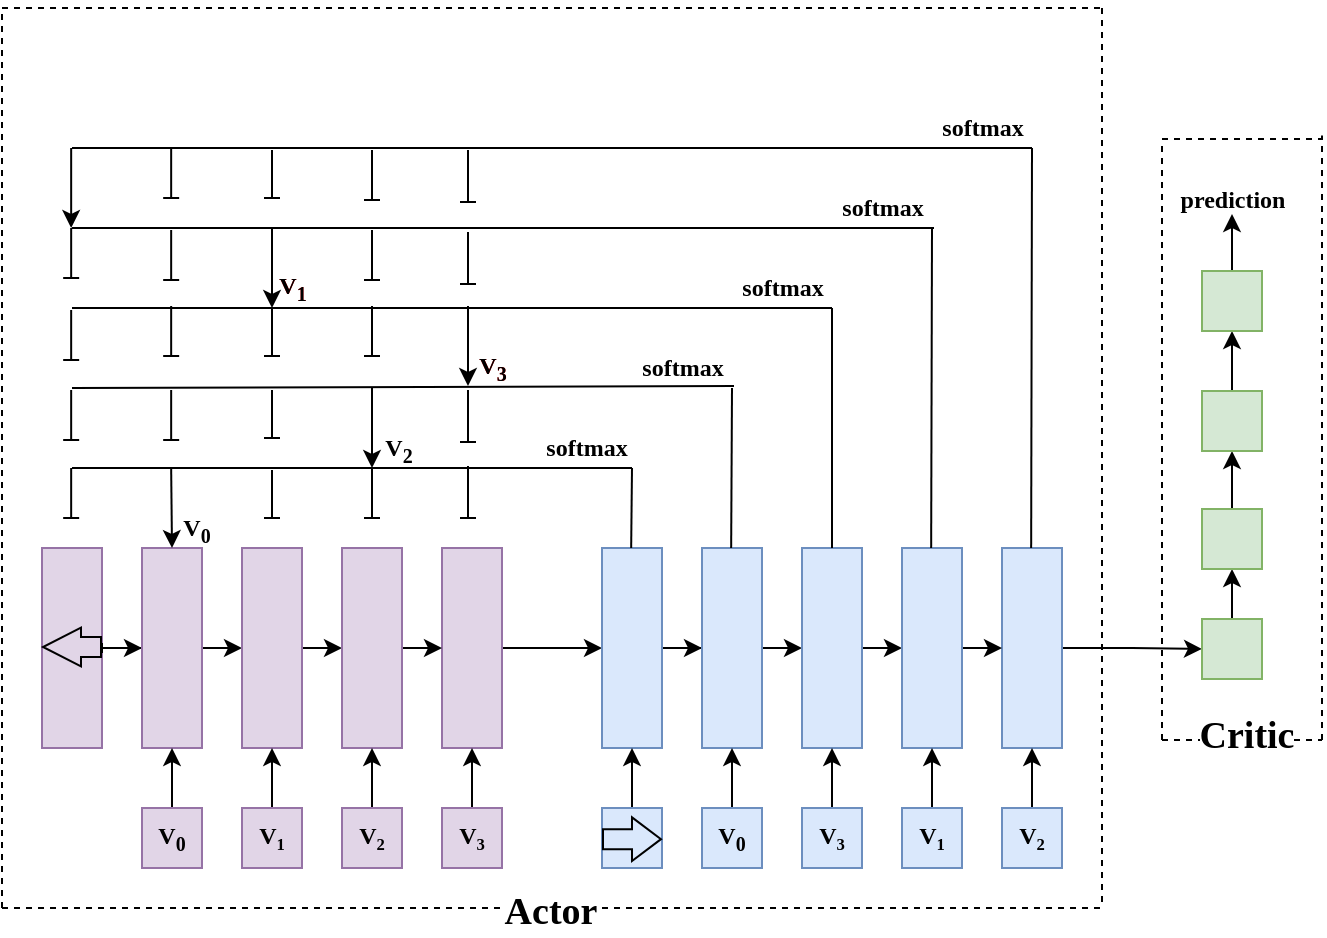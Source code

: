 <mxfile version="18.0.3" type="github">
  <diagram id="nP0LJQlEGBut2Yk2UIKq" name="Page-1">
    <mxGraphModel dx="1422" dy="762" grid="1" gridSize="10" guides="1" tooltips="1" connect="1" arrows="1" fold="1" page="1" pageScale="1" pageWidth="827" pageHeight="1169" math="0" shadow="0">
      <root>
        <mxCell id="0" />
        <mxCell id="1" parent="0" />
        <mxCell id="qyMsKyjULQePnSk6faZQ-6" style="edgeStyle=orthogonalEdgeStyle;rounded=0;orthogonalLoop=1;jettySize=auto;html=1;exitX=1;exitY=0.5;exitDx=0;exitDy=0;" parent="1" source="qyMsKyjULQePnSk6faZQ-1" target="qyMsKyjULQePnSk6faZQ-3" edge="1">
          <mxGeometry relative="1" as="geometry" />
        </mxCell>
        <mxCell id="qyMsKyjULQePnSk6faZQ-1" value="" style="rounded=0;whiteSpace=wrap;html=1;fillColor=#e1d5e7;strokeColor=#9673a6;" parent="1" vertex="1">
          <mxGeometry x="50" y="300" width="30" height="100" as="geometry" />
        </mxCell>
        <mxCell id="qyMsKyjULQePnSk6faZQ-121" style="edgeStyle=orthogonalEdgeStyle;rounded=0;orthogonalLoop=1;jettySize=auto;html=1;exitX=1;exitY=0.5;exitDx=0;exitDy=0;entryX=0;entryY=0.5;entryDx=0;entryDy=0;fontFamily=Times New Roman;endArrow=classic;endFill=1;strokeColor=#000000;" parent="1" source="qyMsKyjULQePnSk6faZQ-2" target="qyMsKyjULQePnSk6faZQ-24" edge="1">
          <mxGeometry relative="1" as="geometry" />
        </mxCell>
        <mxCell id="qyMsKyjULQePnSk6faZQ-2" value="" style="rounded=0;whiteSpace=wrap;html=1;fillColor=#e1d5e7;strokeColor=#9673a6;" parent="1" vertex="1">
          <mxGeometry x="250" y="300" width="30" height="100" as="geometry" />
        </mxCell>
        <mxCell id="qyMsKyjULQePnSk6faZQ-7" style="edgeStyle=orthogonalEdgeStyle;rounded=0;orthogonalLoop=1;jettySize=auto;html=1;exitX=1;exitY=0.5;exitDx=0;exitDy=0;entryX=0;entryY=0.5;entryDx=0;entryDy=0;" parent="1" source="qyMsKyjULQePnSk6faZQ-3" target="qyMsKyjULQePnSk6faZQ-4" edge="1">
          <mxGeometry relative="1" as="geometry" />
        </mxCell>
        <mxCell id="qyMsKyjULQePnSk6faZQ-117" value="" style="edgeStyle=orthogonalEdgeStyle;rounded=0;orthogonalLoop=1;jettySize=auto;html=1;fontFamily=Times New Roman;endArrow=baseDash;endFill=0;endSize=3;" parent="1" source="qyMsKyjULQePnSk6faZQ-3" target="qyMsKyjULQePnSk6faZQ-1" edge="1">
          <mxGeometry relative="1" as="geometry" />
        </mxCell>
        <mxCell id="qyMsKyjULQePnSk6faZQ-3" value="" style="rounded=0;whiteSpace=wrap;html=1;fillColor=#e1d5e7;strokeColor=#9673a6;" parent="1" vertex="1">
          <mxGeometry x="100" y="300" width="30" height="100" as="geometry" />
        </mxCell>
        <mxCell id="qyMsKyjULQePnSk6faZQ-8" style="edgeStyle=orthogonalEdgeStyle;rounded=0;orthogonalLoop=1;jettySize=auto;html=1;exitX=1;exitY=0.5;exitDx=0;exitDy=0;entryX=0;entryY=0.5;entryDx=0;entryDy=0;" parent="1" source="qyMsKyjULQePnSk6faZQ-4" target="qyMsKyjULQePnSk6faZQ-5" edge="1">
          <mxGeometry relative="1" as="geometry" />
        </mxCell>
        <mxCell id="qyMsKyjULQePnSk6faZQ-4" value="" style="rounded=0;whiteSpace=wrap;html=1;fillColor=#e1d5e7;strokeColor=#9673a6;" parent="1" vertex="1">
          <mxGeometry x="150" y="300" width="30" height="100" as="geometry" />
        </mxCell>
        <mxCell id="qyMsKyjULQePnSk6faZQ-9" style="edgeStyle=orthogonalEdgeStyle;rounded=0;orthogonalLoop=1;jettySize=auto;html=1;exitX=1;exitY=0.5;exitDx=0;exitDy=0;entryX=0;entryY=0.5;entryDx=0;entryDy=0;" parent="1" source="qyMsKyjULQePnSk6faZQ-5" target="qyMsKyjULQePnSk6faZQ-2" edge="1">
          <mxGeometry relative="1" as="geometry" />
        </mxCell>
        <mxCell id="qyMsKyjULQePnSk6faZQ-5" value="" style="rounded=0;whiteSpace=wrap;html=1;fillColor=#e1d5e7;strokeColor=#9673a6;" parent="1" vertex="1">
          <mxGeometry x="200" y="300" width="30" height="100" as="geometry" />
        </mxCell>
        <mxCell id="qyMsKyjULQePnSk6faZQ-12" value="" style="endArrow=classic;html=1;rounded=0;endWidth=8.333;shape=flexArrow;" parent="1" edge="1">
          <mxGeometry width="50" height="50" relative="1" as="geometry">
            <mxPoint x="80" y="349.5" as="sourcePoint" />
            <mxPoint x="50" y="349.5" as="targetPoint" />
          </mxGeometry>
        </mxCell>
        <mxCell id="qyMsKyjULQePnSk6faZQ-16" style="edgeStyle=orthogonalEdgeStyle;rounded=0;orthogonalLoop=1;jettySize=auto;html=1;exitX=0.5;exitY=0;exitDx=0;exitDy=0;entryX=0.5;entryY=1;entryDx=0;entryDy=0;fontFamily=Times New Roman;" parent="1" source="qyMsKyjULQePnSk6faZQ-15" target="qyMsKyjULQePnSk6faZQ-3" edge="1">
          <mxGeometry relative="1" as="geometry" />
        </mxCell>
        <mxCell id="qyMsKyjULQePnSk6faZQ-15" value="&lt;b&gt;&lt;font face=&quot;Times New Roman&quot;&gt;V&lt;sub&gt;0&lt;/sub&gt;&lt;/font&gt;&lt;/b&gt;" style="rounded=0;whiteSpace=wrap;html=1;fillColor=#e1d5e7;strokeColor=#9673a6;" parent="1" vertex="1">
          <mxGeometry x="100" y="430" width="30" height="30" as="geometry" />
        </mxCell>
        <mxCell id="qyMsKyjULQePnSk6faZQ-20" style="edgeStyle=orthogonalEdgeStyle;rounded=0;orthogonalLoop=1;jettySize=auto;html=1;exitX=0.5;exitY=0;exitDx=0;exitDy=0;entryX=0.5;entryY=1;entryDx=0;entryDy=0;fontFamily=Times New Roman;" parent="1" source="qyMsKyjULQePnSk6faZQ-17" target="qyMsKyjULQePnSk6faZQ-4" edge="1">
          <mxGeometry relative="1" as="geometry" />
        </mxCell>
        <mxCell id="qyMsKyjULQePnSk6faZQ-17" value="&lt;b&gt;&lt;font face=&quot;Times New Roman&quot;&gt;V&lt;span style=&quot;font-size: 10px;&quot;&gt;&lt;sub&gt;1&lt;/sub&gt;&lt;/span&gt;&lt;/font&gt;&lt;/b&gt;" style="rounded=0;whiteSpace=wrap;html=1;fillColor=#e1d5e7;strokeColor=#9673a6;" parent="1" vertex="1">
          <mxGeometry x="150" y="430" width="30" height="30" as="geometry" />
        </mxCell>
        <mxCell id="qyMsKyjULQePnSk6faZQ-21" style="edgeStyle=orthogonalEdgeStyle;rounded=0;orthogonalLoop=1;jettySize=auto;html=1;exitX=0.5;exitY=0;exitDx=0;exitDy=0;entryX=0.5;entryY=1;entryDx=0;entryDy=0;fontFamily=Times New Roman;" parent="1" source="qyMsKyjULQePnSk6faZQ-18" target="qyMsKyjULQePnSk6faZQ-5" edge="1">
          <mxGeometry relative="1" as="geometry" />
        </mxCell>
        <mxCell id="qyMsKyjULQePnSk6faZQ-18" value="&lt;b&gt;&lt;font face=&quot;Times New Roman&quot;&gt;V&lt;span style=&quot;font-size: 10px;&quot;&gt;&lt;sub&gt;2&lt;/sub&gt;&lt;/span&gt;&lt;/font&gt;&lt;/b&gt;" style="rounded=0;whiteSpace=wrap;html=1;fillColor=#e1d5e7;strokeColor=#9673a6;" parent="1" vertex="1">
          <mxGeometry x="200" y="430" width="30" height="30" as="geometry" />
        </mxCell>
        <mxCell id="qyMsKyjULQePnSk6faZQ-22" style="edgeStyle=orthogonalEdgeStyle;rounded=0;orthogonalLoop=1;jettySize=auto;html=1;exitX=0.5;exitY=0;exitDx=0;exitDy=0;entryX=0.5;entryY=1;entryDx=0;entryDy=0;fontFamily=Times New Roman;" parent="1" source="qyMsKyjULQePnSk6faZQ-19" target="qyMsKyjULQePnSk6faZQ-2" edge="1">
          <mxGeometry relative="1" as="geometry" />
        </mxCell>
        <mxCell id="qyMsKyjULQePnSk6faZQ-19" value="&lt;b&gt;&lt;font face=&quot;Times New Roman&quot;&gt;V&lt;span style=&quot;font-size: 10px;&quot;&gt;&lt;sub&gt;3&lt;/sub&gt;&lt;/span&gt;&lt;/font&gt;&lt;/b&gt;" style="rounded=0;whiteSpace=wrap;html=1;fillColor=#e1d5e7;strokeColor=#9673a6;" parent="1" vertex="1">
          <mxGeometry x="250" y="430" width="30" height="30" as="geometry" />
        </mxCell>
        <mxCell id="qyMsKyjULQePnSk6faZQ-23" style="edgeStyle=orthogonalEdgeStyle;rounded=0;orthogonalLoop=1;jettySize=auto;html=1;exitX=1;exitY=0.5;exitDx=0;exitDy=0;fillColor=#dae8fc;strokeColor=#000000;" parent="1" source="qyMsKyjULQePnSk6faZQ-24" target="qyMsKyjULQePnSk6faZQ-27" edge="1">
          <mxGeometry relative="1" as="geometry" />
        </mxCell>
        <mxCell id="qyMsKyjULQePnSk6faZQ-24" value="" style="rounded=0;whiteSpace=wrap;html=1;fillColor=#dae8fc;strokeColor=#6c8ebf;" parent="1" vertex="1">
          <mxGeometry x="330" y="300" width="30" height="100" as="geometry" />
        </mxCell>
        <mxCell id="qyMsKyjULQePnSk6faZQ-159" style="edgeStyle=orthogonalEdgeStyle;rounded=0;orthogonalLoop=1;jettySize=auto;html=1;exitX=1;exitY=0.5;exitDx=0;exitDy=0;entryX=0;entryY=0.5;entryDx=0;entryDy=0;fontFamily=Times New Roman;fontColor=#000000;endArrow=classic;endFill=1;strokeColor=#000000;" parent="1" source="qyMsKyjULQePnSk6faZQ-25" target="qyMsKyjULQePnSk6faZQ-144" edge="1">
          <mxGeometry relative="1" as="geometry" />
        </mxCell>
        <mxCell id="qyMsKyjULQePnSk6faZQ-25" value="" style="rounded=0;whiteSpace=wrap;html=1;fillColor=#dae8fc;strokeColor=#6c8ebf;" parent="1" vertex="1">
          <mxGeometry x="530" y="300" width="30" height="100" as="geometry" />
        </mxCell>
        <mxCell id="qyMsKyjULQePnSk6faZQ-26" style="edgeStyle=orthogonalEdgeStyle;rounded=0;orthogonalLoop=1;jettySize=auto;html=1;exitX=1;exitY=0.5;exitDx=0;exitDy=0;entryX=0;entryY=0.5;entryDx=0;entryDy=0;fillColor=#dae8fc;strokeColor=#000000;" parent="1" source="qyMsKyjULQePnSk6faZQ-27" target="qyMsKyjULQePnSk6faZQ-29" edge="1">
          <mxGeometry relative="1" as="geometry" />
        </mxCell>
        <mxCell id="qyMsKyjULQePnSk6faZQ-27" value="" style="rounded=0;whiteSpace=wrap;html=1;fillColor=#dae8fc;strokeColor=#6c8ebf;" parent="1" vertex="1">
          <mxGeometry x="380" y="300" width="30" height="100" as="geometry" />
        </mxCell>
        <mxCell id="qyMsKyjULQePnSk6faZQ-28" style="edgeStyle=orthogonalEdgeStyle;rounded=0;orthogonalLoop=1;jettySize=auto;html=1;exitX=1;exitY=0.5;exitDx=0;exitDy=0;entryX=0;entryY=0.5;entryDx=0;entryDy=0;fillColor=#dae8fc;strokeColor=#000000;" parent="1" source="qyMsKyjULQePnSk6faZQ-29" target="qyMsKyjULQePnSk6faZQ-31" edge="1">
          <mxGeometry relative="1" as="geometry" />
        </mxCell>
        <mxCell id="qyMsKyjULQePnSk6faZQ-29" value="" style="rounded=0;whiteSpace=wrap;html=1;fillColor=#dae8fc;strokeColor=#6c8ebf;" parent="1" vertex="1">
          <mxGeometry x="430" y="300" width="30" height="100" as="geometry" />
        </mxCell>
        <mxCell id="qyMsKyjULQePnSk6faZQ-30" style="edgeStyle=orthogonalEdgeStyle;rounded=0;orthogonalLoop=1;jettySize=auto;html=1;exitX=1;exitY=0.5;exitDx=0;exitDy=0;entryX=0;entryY=0.5;entryDx=0;entryDy=0;fillColor=#dae8fc;strokeColor=#000000;" parent="1" source="qyMsKyjULQePnSk6faZQ-31" target="qyMsKyjULQePnSk6faZQ-25" edge="1">
          <mxGeometry relative="1" as="geometry" />
        </mxCell>
        <mxCell id="qyMsKyjULQePnSk6faZQ-31" value="" style="rounded=0;whiteSpace=wrap;html=1;fillColor=#dae8fc;strokeColor=#6c8ebf;" parent="1" vertex="1">
          <mxGeometry x="480" y="300" width="30" height="100" as="geometry" />
        </mxCell>
        <mxCell id="qyMsKyjULQePnSk6faZQ-42" style="edgeStyle=orthogonalEdgeStyle;rounded=0;orthogonalLoop=1;jettySize=auto;html=1;exitX=0.5;exitY=0;exitDx=0;exitDy=0;entryX=0.5;entryY=1;entryDx=0;entryDy=0;fontFamily=Times New Roman;" parent="1" source="qyMsKyjULQePnSk6faZQ-34" target="qyMsKyjULQePnSk6faZQ-27" edge="1">
          <mxGeometry relative="1" as="geometry" />
        </mxCell>
        <mxCell id="qyMsKyjULQePnSk6faZQ-34" value="&lt;b&gt;&lt;font face=&quot;Times New Roman&quot;&gt;V&lt;sub&gt;0&lt;/sub&gt;&lt;/font&gt;&lt;/b&gt;" style="rounded=0;whiteSpace=wrap;html=1;fillColor=#dae8fc;strokeColor=#6c8ebf;" parent="1" vertex="1">
          <mxGeometry x="380" y="430" width="30" height="30" as="geometry" />
        </mxCell>
        <mxCell id="qyMsKyjULQePnSk6faZQ-43" style="edgeStyle=orthogonalEdgeStyle;rounded=0;orthogonalLoop=1;jettySize=auto;html=1;exitX=0.5;exitY=0;exitDx=0;exitDy=0;entryX=0.5;entryY=1;entryDx=0;entryDy=0;fontFamily=Times New Roman;" parent="1" source="qyMsKyjULQePnSk6faZQ-35" target="qyMsKyjULQePnSk6faZQ-29" edge="1">
          <mxGeometry relative="1" as="geometry" />
        </mxCell>
        <mxCell id="qyMsKyjULQePnSk6faZQ-35" value="&lt;b&gt;&lt;font face=&quot;Times New Roman&quot;&gt;V&lt;span style=&quot;font-size: 10px;&quot;&gt;&lt;sub&gt;3&lt;/sub&gt;&lt;/span&gt;&lt;/font&gt;&lt;/b&gt;" style="rounded=0;whiteSpace=wrap;html=1;fillColor=#dae8fc;strokeColor=#6c8ebf;" parent="1" vertex="1">
          <mxGeometry x="430" y="430" width="30" height="30" as="geometry" />
        </mxCell>
        <mxCell id="qyMsKyjULQePnSk6faZQ-44" style="edgeStyle=orthogonalEdgeStyle;rounded=0;orthogonalLoop=1;jettySize=auto;html=1;exitX=0.5;exitY=0;exitDx=0;exitDy=0;entryX=0.5;entryY=1;entryDx=0;entryDy=0;fontFamily=Times New Roman;" parent="1" source="qyMsKyjULQePnSk6faZQ-36" target="qyMsKyjULQePnSk6faZQ-31" edge="1">
          <mxGeometry relative="1" as="geometry" />
        </mxCell>
        <mxCell id="qyMsKyjULQePnSk6faZQ-36" value="&lt;b&gt;&lt;font face=&quot;Times New Roman&quot;&gt;V&lt;span style=&quot;font-size: 10px;&quot;&gt;&lt;sub&gt;1&lt;/sub&gt;&lt;/span&gt;&lt;/font&gt;&lt;/b&gt;" style="rounded=0;whiteSpace=wrap;html=1;fillColor=#dae8fc;strokeColor=#6c8ebf;" parent="1" vertex="1">
          <mxGeometry x="480" y="430" width="30" height="30" as="geometry" />
        </mxCell>
        <mxCell id="qyMsKyjULQePnSk6faZQ-45" style="edgeStyle=orthogonalEdgeStyle;rounded=0;orthogonalLoop=1;jettySize=auto;html=1;exitX=0.5;exitY=0;exitDx=0;exitDy=0;entryX=0.5;entryY=1;entryDx=0;entryDy=0;fontFamily=Times New Roman;" parent="1" source="qyMsKyjULQePnSk6faZQ-37" target="qyMsKyjULQePnSk6faZQ-25" edge="1">
          <mxGeometry relative="1" as="geometry" />
        </mxCell>
        <mxCell id="qyMsKyjULQePnSk6faZQ-37" value="&lt;b&gt;&lt;font face=&quot;Times New Roman&quot;&gt;V&lt;span style=&quot;font-size: 10px;&quot;&gt;&lt;sub&gt;2&lt;/sub&gt;&lt;/span&gt;&lt;/font&gt;&lt;/b&gt;" style="rounded=0;whiteSpace=wrap;html=1;fillColor=#dae8fc;strokeColor=#6c8ebf;" parent="1" vertex="1">
          <mxGeometry x="530" y="430" width="30" height="30" as="geometry" />
        </mxCell>
        <mxCell id="qyMsKyjULQePnSk6faZQ-41" style="edgeStyle=orthogonalEdgeStyle;rounded=0;orthogonalLoop=1;jettySize=auto;html=1;exitX=0.5;exitY=0;exitDx=0;exitDy=0;entryX=0.5;entryY=1;entryDx=0;entryDy=0;fontFamily=Times New Roman;" parent="1" source="qyMsKyjULQePnSk6faZQ-39" target="qyMsKyjULQePnSk6faZQ-24" edge="1">
          <mxGeometry relative="1" as="geometry" />
        </mxCell>
        <mxCell id="qyMsKyjULQePnSk6faZQ-39" value="" style="rounded=0;whiteSpace=wrap;html=1;fillColor=#dae8fc;strokeColor=#6c8ebf;" parent="1" vertex="1">
          <mxGeometry x="330" y="430" width="30" height="30" as="geometry" />
        </mxCell>
        <mxCell id="qyMsKyjULQePnSk6faZQ-40" value="" style="shape=flexArrow;endArrow=classic;html=1;rounded=0;fontFamily=Times New Roman;endWidth=10.833;endSize=4.5;" parent="1" edge="1">
          <mxGeometry width="50" height="50" relative="1" as="geometry">
            <mxPoint x="330" y="445.58" as="sourcePoint" />
            <mxPoint x="360" y="445.58" as="targetPoint" />
          </mxGeometry>
        </mxCell>
        <mxCell id="qyMsKyjULQePnSk6faZQ-73" value="" style="endArrow=none;html=1;rounded=0;fontFamily=Times New Roman;arcSize=10;" parent="1" edge="1">
          <mxGeometry width="50" height="50" relative="1" as="geometry">
            <mxPoint x="344.58" y="300" as="sourcePoint" />
            <mxPoint x="345" y="260" as="targetPoint" />
          </mxGeometry>
        </mxCell>
        <mxCell id="qyMsKyjULQePnSk6faZQ-75" value="" style="endArrow=none;html=1;rounded=0;fontFamily=Times New Roman;" parent="1" edge="1">
          <mxGeometry width="50" height="50" relative="1" as="geometry">
            <mxPoint x="65" y="260" as="sourcePoint" />
            <mxPoint x="345" y="260" as="targetPoint" />
          </mxGeometry>
        </mxCell>
        <mxCell id="qyMsKyjULQePnSk6faZQ-77" value="" style="endArrow=classic;html=1;rounded=0;fontFamily=Times New Roman;entryX=0.5;entryY=0;entryDx=0;entryDy=0;" parent="1" target="qyMsKyjULQePnSk6faZQ-3" edge="1">
          <mxGeometry width="50" height="50" relative="1" as="geometry">
            <mxPoint x="114.58" y="260" as="sourcePoint" />
            <mxPoint x="114.58" y="290" as="targetPoint" />
          </mxGeometry>
        </mxCell>
        <mxCell id="qyMsKyjULQePnSk6faZQ-80" value="" style="endArrow=classic;html=1;rounded=0;fontFamily=Times New Roman;entryX=0.5;entryY=0;entryDx=0;entryDy=0;" parent="1" edge="1">
          <mxGeometry width="50" height="50" relative="1" as="geometry">
            <mxPoint x="215" y="220" as="sourcePoint" />
            <mxPoint x="215" y="260" as="targetPoint" />
          </mxGeometry>
        </mxCell>
        <mxCell id="qyMsKyjULQePnSk6faZQ-82" value="" style="endArrow=none;html=1;rounded=0;fontFamily=Times New Roman;" parent="1" edge="1">
          <mxGeometry width="50" height="50" relative="1" as="geometry">
            <mxPoint x="65" y="220" as="sourcePoint" />
            <mxPoint x="396" y="219" as="targetPoint" />
          </mxGeometry>
        </mxCell>
        <mxCell id="qyMsKyjULQePnSk6faZQ-83" value="" style="endArrow=classic;html=1;rounded=0;fontFamily=Times New Roman;entryX=0.5;entryY=0;entryDx=0;entryDy=0;" parent="1" edge="1">
          <mxGeometry width="50" height="50" relative="1" as="geometry">
            <mxPoint x="263" y="179" as="sourcePoint" />
            <mxPoint x="263" y="219" as="targetPoint" />
          </mxGeometry>
        </mxCell>
        <mxCell id="qyMsKyjULQePnSk6faZQ-84" value="" style="endArrow=none;html=1;rounded=0;fontFamily=Times New Roman;" parent="1" edge="1">
          <mxGeometry width="50" height="50" relative="1" as="geometry">
            <mxPoint x="65" y="180" as="sourcePoint" />
            <mxPoint x="445" y="180" as="targetPoint" />
          </mxGeometry>
        </mxCell>
        <mxCell id="qyMsKyjULQePnSk6faZQ-85" value="" style="endArrow=classic;html=1;rounded=0;fontFamily=Times New Roman;entryX=0.5;entryY=0;entryDx=0;entryDy=0;" parent="1" edge="1">
          <mxGeometry width="50" height="50" relative="1" as="geometry">
            <mxPoint x="165" y="140" as="sourcePoint" />
            <mxPoint x="165" y="180" as="targetPoint" />
          </mxGeometry>
        </mxCell>
        <mxCell id="qyMsKyjULQePnSk6faZQ-86" value="" style="endArrow=none;html=1;rounded=0;fontFamily=Times New Roman;" parent="1" edge="1">
          <mxGeometry width="50" height="50" relative="1" as="geometry">
            <mxPoint x="65" y="140" as="sourcePoint" />
            <mxPoint x="496" y="140" as="targetPoint" />
          </mxGeometry>
        </mxCell>
        <mxCell id="qyMsKyjULQePnSk6faZQ-87" value="" style="endArrow=classic;html=1;rounded=0;fontFamily=Times New Roman;entryX=0.5;entryY=0;entryDx=0;entryDy=0;" parent="1" edge="1">
          <mxGeometry width="50" height="50" relative="1" as="geometry">
            <mxPoint x="64.58" y="100" as="sourcePoint" />
            <mxPoint x="64.58" y="140" as="targetPoint" />
          </mxGeometry>
        </mxCell>
        <mxCell id="qyMsKyjULQePnSk6faZQ-88" value="" style="endArrow=none;html=1;rounded=0;fontFamily=Times New Roman;" parent="1" edge="1">
          <mxGeometry width="50" height="50" relative="1" as="geometry">
            <mxPoint x="65" y="100" as="sourcePoint" />
            <mxPoint x="545" y="100" as="targetPoint" />
          </mxGeometry>
        </mxCell>
        <mxCell id="qyMsKyjULQePnSk6faZQ-90" value="" style="endArrow=none;html=1;rounded=0;fontFamily=Times New Roman;arcSize=10;" parent="1" edge="1">
          <mxGeometry width="50" height="50" relative="1" as="geometry">
            <mxPoint x="394.58" y="300" as="sourcePoint" />
            <mxPoint x="395" y="220" as="targetPoint" />
          </mxGeometry>
        </mxCell>
        <mxCell id="qyMsKyjULQePnSk6faZQ-91" value="" style="endArrow=baseDash;html=1;rounded=0;fontFamily=Times New Roman;endFill=0;" parent="1" edge="1">
          <mxGeometry width="50" height="50" relative="1" as="geometry">
            <mxPoint x="64.58" y="260" as="sourcePoint" />
            <mxPoint x="64.58" y="285" as="targetPoint" />
          </mxGeometry>
        </mxCell>
        <mxCell id="qyMsKyjULQePnSk6faZQ-92" value="" style="endArrow=baseDash;html=1;rounded=0;fontFamily=Times New Roman;endFill=0;" parent="1" edge="1">
          <mxGeometry width="50" height="50" relative="1" as="geometry">
            <mxPoint x="165" y="261" as="sourcePoint" />
            <mxPoint x="165" y="285" as="targetPoint" />
          </mxGeometry>
        </mxCell>
        <mxCell id="qyMsKyjULQePnSk6faZQ-93" value="" style="endArrow=baseDash;html=1;rounded=0;fontFamily=Times New Roman;endFill=0;" parent="1" edge="1">
          <mxGeometry width="50" height="50" relative="1" as="geometry">
            <mxPoint x="215" y="260" as="sourcePoint" />
            <mxPoint x="215" y="285" as="targetPoint" />
          </mxGeometry>
        </mxCell>
        <mxCell id="qyMsKyjULQePnSk6faZQ-94" value="" style="endArrow=baseDash;html=1;rounded=0;fontFamily=Times New Roman;endFill=0;" parent="1" edge="1">
          <mxGeometry width="50" height="50" relative="1" as="geometry">
            <mxPoint x="263" y="259" as="sourcePoint" />
            <mxPoint x="263" y="285" as="targetPoint" />
          </mxGeometry>
        </mxCell>
        <mxCell id="qyMsKyjULQePnSk6faZQ-96" value="" style="endArrow=none;html=1;rounded=0;fontFamily=Times New Roman;arcSize=10;" parent="1" source="qyMsKyjULQePnSk6faZQ-29" edge="1">
          <mxGeometry width="50" height="50" relative="1" as="geometry">
            <mxPoint x="444.58" y="260" as="sourcePoint" />
            <mxPoint x="445" y="180" as="targetPoint" />
          </mxGeometry>
        </mxCell>
        <mxCell id="qyMsKyjULQePnSk6faZQ-97" value="" style="endArrow=none;html=1;rounded=0;fontFamily=Times New Roman;arcSize=10;" parent="1" edge="1">
          <mxGeometry width="50" height="50" relative="1" as="geometry">
            <mxPoint x="494.58" y="300" as="sourcePoint" />
            <mxPoint x="495" y="140" as="targetPoint" />
          </mxGeometry>
        </mxCell>
        <mxCell id="qyMsKyjULQePnSk6faZQ-98" value="" style="endArrow=none;html=1;rounded=0;fontFamily=Times New Roman;arcSize=10;" parent="1" edge="1">
          <mxGeometry width="50" height="50" relative="1" as="geometry">
            <mxPoint x="544.58" y="300" as="sourcePoint" />
            <mxPoint x="545" y="100" as="targetPoint" />
          </mxGeometry>
        </mxCell>
        <mxCell id="qyMsKyjULQePnSk6faZQ-99" value="" style="endArrow=baseDash;html=1;rounded=0;fontFamily=Times New Roman;endFill=0;" parent="1" edge="1">
          <mxGeometry width="50" height="50" relative="1" as="geometry">
            <mxPoint x="64.58" y="221" as="sourcePoint" />
            <mxPoint x="64.58" y="246" as="targetPoint" />
          </mxGeometry>
        </mxCell>
        <mxCell id="qyMsKyjULQePnSk6faZQ-100" value="" style="endArrow=baseDash;html=1;rounded=0;fontFamily=Times New Roman;endFill=0;" parent="1" edge="1">
          <mxGeometry width="50" height="50" relative="1" as="geometry">
            <mxPoint x="64.58" y="181" as="sourcePoint" />
            <mxPoint x="64.58" y="206" as="targetPoint" />
          </mxGeometry>
        </mxCell>
        <mxCell id="qyMsKyjULQePnSk6faZQ-101" value="" style="endArrow=baseDash;html=1;rounded=0;fontFamily=Times New Roman;endFill=0;" parent="1" edge="1">
          <mxGeometry width="50" height="50" relative="1" as="geometry">
            <mxPoint x="64.58" y="140" as="sourcePoint" />
            <mxPoint x="64.58" y="165" as="targetPoint" />
          </mxGeometry>
        </mxCell>
        <mxCell id="qyMsKyjULQePnSk6faZQ-104" value="" style="endArrow=baseDash;html=1;rounded=0;fontFamily=Times New Roman;endFill=0;" parent="1" edge="1">
          <mxGeometry width="50" height="50" relative="1" as="geometry">
            <mxPoint x="114.58" y="221" as="sourcePoint" />
            <mxPoint x="114.58" y="246" as="targetPoint" />
          </mxGeometry>
        </mxCell>
        <mxCell id="qyMsKyjULQePnSk6faZQ-105" value="" style="endArrow=baseDash;html=1;rounded=0;fontFamily=Times New Roman;endFill=0;" parent="1" edge="1">
          <mxGeometry width="50" height="50" relative="1" as="geometry">
            <mxPoint x="114.58" y="179" as="sourcePoint" />
            <mxPoint x="114.58" y="204" as="targetPoint" />
          </mxGeometry>
        </mxCell>
        <mxCell id="qyMsKyjULQePnSk6faZQ-106" value="" style="endArrow=baseDash;html=1;rounded=0;fontFamily=Times New Roman;endFill=0;" parent="1" edge="1">
          <mxGeometry width="50" height="50" relative="1" as="geometry">
            <mxPoint x="114.58" y="141" as="sourcePoint" />
            <mxPoint x="114.58" y="166" as="targetPoint" />
          </mxGeometry>
        </mxCell>
        <mxCell id="qyMsKyjULQePnSk6faZQ-107" value="" style="endArrow=baseDash;html=1;rounded=0;fontFamily=Times New Roman;endFill=0;" parent="1" edge="1">
          <mxGeometry width="50" height="50" relative="1" as="geometry">
            <mxPoint x="114.58" y="100" as="sourcePoint" />
            <mxPoint x="114.58" y="125" as="targetPoint" />
          </mxGeometry>
        </mxCell>
        <mxCell id="qyMsKyjULQePnSk6faZQ-108" value="" style="endArrow=baseDash;html=1;rounded=0;fontFamily=Times New Roman;endFill=0;" parent="1" edge="1">
          <mxGeometry width="50" height="50" relative="1" as="geometry">
            <mxPoint x="165" y="221" as="sourcePoint" />
            <mxPoint x="165" y="245" as="targetPoint" />
          </mxGeometry>
        </mxCell>
        <mxCell id="qyMsKyjULQePnSk6faZQ-109" value="" style="endArrow=baseDash;html=1;rounded=0;fontFamily=Times New Roman;endFill=0;" parent="1" edge="1">
          <mxGeometry width="50" height="50" relative="1" as="geometry">
            <mxPoint x="165" y="180" as="sourcePoint" />
            <mxPoint x="165" y="204" as="targetPoint" />
          </mxGeometry>
        </mxCell>
        <mxCell id="qyMsKyjULQePnSk6faZQ-110" value="" style="endArrow=baseDash;html=1;rounded=0;fontFamily=Times New Roman;endFill=0;" parent="1" edge="1">
          <mxGeometry width="50" height="50" relative="1" as="geometry">
            <mxPoint x="165" y="101" as="sourcePoint" />
            <mxPoint x="165" y="125" as="targetPoint" />
          </mxGeometry>
        </mxCell>
        <mxCell id="qyMsKyjULQePnSk6faZQ-111" value="" style="endArrow=baseDash;html=1;rounded=0;fontFamily=Times New Roman;endFill=0;" parent="1" edge="1">
          <mxGeometry width="50" height="50" relative="1" as="geometry">
            <mxPoint x="215" y="179" as="sourcePoint" />
            <mxPoint x="215" y="204" as="targetPoint" />
          </mxGeometry>
        </mxCell>
        <mxCell id="qyMsKyjULQePnSk6faZQ-112" value="" style="endArrow=baseDash;html=1;rounded=0;fontFamily=Times New Roman;endFill=0;" parent="1" edge="1">
          <mxGeometry width="50" height="50" relative="1" as="geometry">
            <mxPoint x="215" y="141" as="sourcePoint" />
            <mxPoint x="215" y="166" as="targetPoint" />
          </mxGeometry>
        </mxCell>
        <mxCell id="qyMsKyjULQePnSk6faZQ-113" value="" style="endArrow=baseDash;html=1;rounded=0;fontFamily=Times New Roman;endFill=0;" parent="1" edge="1">
          <mxGeometry width="50" height="50" relative="1" as="geometry">
            <mxPoint x="215" y="101" as="sourcePoint" />
            <mxPoint x="215" y="126" as="targetPoint" />
          </mxGeometry>
        </mxCell>
        <mxCell id="qyMsKyjULQePnSk6faZQ-114" value="" style="endArrow=baseDash;html=1;rounded=0;fontFamily=Times New Roman;endFill=0;" parent="1" edge="1">
          <mxGeometry width="50" height="50" relative="1" as="geometry">
            <mxPoint x="263" y="221" as="sourcePoint" />
            <mxPoint x="263" y="247" as="targetPoint" />
          </mxGeometry>
        </mxCell>
        <mxCell id="qyMsKyjULQePnSk6faZQ-115" value="" style="endArrow=baseDash;html=1;rounded=0;fontFamily=Times New Roman;endFill=0;" parent="1" edge="1">
          <mxGeometry width="50" height="50" relative="1" as="geometry">
            <mxPoint x="263" y="142" as="sourcePoint" />
            <mxPoint x="263" y="168" as="targetPoint" />
          </mxGeometry>
        </mxCell>
        <mxCell id="qyMsKyjULQePnSk6faZQ-116" value="" style="endArrow=baseDash;html=1;rounded=0;fontFamily=Times New Roman;endFill=0;" parent="1" edge="1">
          <mxGeometry width="50" height="50" relative="1" as="geometry">
            <mxPoint x="263" y="101" as="sourcePoint" />
            <mxPoint x="263" y="127" as="targetPoint" />
          </mxGeometry>
        </mxCell>
        <mxCell id="qyMsKyjULQePnSk6faZQ-123" value="&lt;b&gt;V&lt;sub&gt;0&lt;/sub&gt;&lt;/b&gt;" style="text;html=1;align=center;verticalAlign=middle;resizable=0;points=[];autosize=1;strokeColor=none;fillColor=none;fontFamily=Times New Roman;fontColor=#000000;" parent="1" vertex="1">
          <mxGeometry x="112" y="281" width="30" height="20" as="geometry" />
        </mxCell>
        <mxCell id="qyMsKyjULQePnSk6faZQ-124" value="&lt;b&gt;V&lt;sub&gt;2&lt;/sub&gt;&lt;/b&gt;" style="text;html=1;align=center;verticalAlign=middle;resizable=0;points=[];autosize=1;strokeColor=none;fillColor=none;fontFamily=Times New Roman;fontColor=#000000;" parent="1" vertex="1">
          <mxGeometry x="213" y="241" width="30" height="20" as="geometry" />
        </mxCell>
        <mxCell id="qyMsKyjULQePnSk6faZQ-126" value="&lt;b&gt;V&lt;sub&gt;3&lt;/sub&gt;&lt;/b&gt;" style="text;html=1;align=center;verticalAlign=middle;resizable=0;points=[];autosize=1;strokeColor=none;fillColor=none;fontFamily=Times New Roman;fontColor=#FF0000;" parent="1" vertex="1">
          <mxGeometry x="260" y="200" width="30" height="20" as="geometry" />
        </mxCell>
        <mxCell id="qyMsKyjULQePnSk6faZQ-127" value="&lt;b&gt;V&lt;sub&gt;1&lt;/sub&gt;&lt;/b&gt;" style="text;html=1;align=center;verticalAlign=middle;resizable=0;points=[];autosize=1;strokeColor=none;fillColor=none;fontFamily=Times New Roman;fontColor=#FF0000;" parent="1" vertex="1">
          <mxGeometry x="160" y="160" width="30" height="20" as="geometry" />
        </mxCell>
        <mxCell id="qyMsKyjULQePnSk6faZQ-131" value="&lt;b&gt;V&lt;sub&gt;1&lt;/sub&gt;&lt;/b&gt;" style="text;html=1;align=center;verticalAlign=middle;resizable=0;points=[];autosize=1;strokeColor=none;fillColor=none;fontFamily=Times New Roman;fontColor=#000000;" parent="1" vertex="1">
          <mxGeometry x="160" y="160" width="30" height="20" as="geometry" />
        </mxCell>
        <mxCell id="qyMsKyjULQePnSk6faZQ-132" value="&lt;b&gt;V&lt;sub&gt;3&lt;/sub&gt;&lt;/b&gt;" style="text;html=1;align=center;verticalAlign=middle;resizable=0;points=[];autosize=1;strokeColor=none;fillColor=none;fontFamily=Times New Roman;fontColor=#000000;" parent="1" vertex="1">
          <mxGeometry x="260" y="200" width="30" height="20" as="geometry" />
        </mxCell>
        <mxCell id="qyMsKyjULQePnSk6faZQ-133" value="&lt;b&gt;softmax&lt;/b&gt;" style="text;html=1;align=center;verticalAlign=middle;resizable=0;points=[];autosize=1;strokeColor=none;fillColor=none;fontFamily=Times New Roman;fontColor=#000000;" parent="1" vertex="1">
          <mxGeometry x="292" y="240" width="60" height="20" as="geometry" />
        </mxCell>
        <mxCell id="qyMsKyjULQePnSk6faZQ-134" value="&lt;b&gt;softmax&lt;/b&gt;" style="text;html=1;align=center;verticalAlign=middle;resizable=0;points=[];autosize=1;strokeColor=none;fillColor=none;fontFamily=Times New Roman;fontColor=#000000;" parent="1" vertex="1">
          <mxGeometry x="340" y="200" width="60" height="20" as="geometry" />
        </mxCell>
        <mxCell id="qyMsKyjULQePnSk6faZQ-135" value="&lt;b&gt;softmax&lt;/b&gt;" style="text;html=1;align=center;verticalAlign=middle;resizable=0;points=[];autosize=1;strokeColor=none;fillColor=none;fontFamily=Times New Roman;fontColor=#000000;" parent="1" vertex="1">
          <mxGeometry x="390" y="160" width="60" height="20" as="geometry" />
        </mxCell>
        <mxCell id="qyMsKyjULQePnSk6faZQ-136" value="&lt;b&gt;softmax&lt;/b&gt;" style="text;html=1;align=center;verticalAlign=middle;resizable=0;points=[];autosize=1;strokeColor=none;fillColor=none;fontFamily=Times New Roman;fontColor=#000000;" parent="1" vertex="1">
          <mxGeometry x="440" y="120" width="60" height="20" as="geometry" />
        </mxCell>
        <mxCell id="qyMsKyjULQePnSk6faZQ-137" value="&lt;b&gt;softmax&lt;/b&gt;" style="text;html=1;align=center;verticalAlign=middle;resizable=0;points=[];autosize=1;strokeColor=none;fillColor=none;fontFamily=Times New Roman;fontColor=#000000;" parent="1" vertex="1">
          <mxGeometry x="490" y="80" width="60" height="20" as="geometry" />
        </mxCell>
        <mxCell id="qyMsKyjULQePnSk6faZQ-149" style="edgeStyle=orthogonalEdgeStyle;rounded=0;orthogonalLoop=1;jettySize=auto;html=1;exitX=0.5;exitY=0;exitDx=0;exitDy=0;entryX=0.5;entryY=1;entryDx=0;entryDy=0;fontFamily=Times New Roman;fontColor=#000000;endArrow=classic;endFill=1;strokeColor=#000000;" parent="1" source="qyMsKyjULQePnSk6faZQ-144" target="qyMsKyjULQePnSk6faZQ-145" edge="1">
          <mxGeometry relative="1" as="geometry" />
        </mxCell>
        <mxCell id="qyMsKyjULQePnSk6faZQ-144" value="" style="rounded=0;whiteSpace=wrap;html=1;fillColor=#d5e8d4;strokeColor=#82b366;" parent="1" vertex="1">
          <mxGeometry x="630" y="335.5" width="30" height="30" as="geometry" />
        </mxCell>
        <mxCell id="qyMsKyjULQePnSk6faZQ-150" style="edgeStyle=orthogonalEdgeStyle;rounded=0;orthogonalLoop=1;jettySize=auto;html=1;exitX=0.5;exitY=0;exitDx=0;exitDy=0;entryX=0.5;entryY=1;entryDx=0;entryDy=0;fontFamily=Times New Roman;fontColor=#000000;endArrow=classic;endFill=1;strokeColor=#000000;" parent="1" source="qyMsKyjULQePnSk6faZQ-145" target="qyMsKyjULQePnSk6faZQ-146" edge="1">
          <mxGeometry relative="1" as="geometry" />
        </mxCell>
        <mxCell id="qyMsKyjULQePnSk6faZQ-145" value="" style="rounded=0;whiteSpace=wrap;html=1;fillColor=#d5e8d4;strokeColor=#82b366;" parent="1" vertex="1">
          <mxGeometry x="630" y="280.5" width="30" height="30" as="geometry" />
        </mxCell>
        <mxCell id="qyMsKyjULQePnSk6faZQ-154" style="edgeStyle=orthogonalEdgeStyle;rounded=0;orthogonalLoop=1;jettySize=auto;html=1;exitX=0.5;exitY=0;exitDx=0;exitDy=0;entryX=0.5;entryY=1;entryDx=0;entryDy=0;fontFamily=Times New Roman;fontColor=#000000;endArrow=classic;endFill=1;strokeColor=#000000;" parent="1" source="qyMsKyjULQePnSk6faZQ-146" target="qyMsKyjULQePnSk6faZQ-153" edge="1">
          <mxGeometry relative="1" as="geometry" />
        </mxCell>
        <mxCell id="qyMsKyjULQePnSk6faZQ-146" value="" style="rounded=0;whiteSpace=wrap;html=1;fillColor=#d5e8d4;strokeColor=#82b366;" parent="1" vertex="1">
          <mxGeometry x="630" y="221.5" width="30" height="30" as="geometry" />
        </mxCell>
        <mxCell id="qyMsKyjULQePnSk6faZQ-155" style="edgeStyle=orthogonalEdgeStyle;rounded=0;orthogonalLoop=1;jettySize=auto;html=1;exitX=0.5;exitY=0;exitDx=0;exitDy=0;fontFamily=Times New Roman;fontColor=#000000;endArrow=classic;endFill=1;strokeColor=#000000;" parent="1" source="qyMsKyjULQePnSk6faZQ-153" edge="1">
          <mxGeometry relative="1" as="geometry">
            <mxPoint x="645" y="133" as="targetPoint" />
          </mxGeometry>
        </mxCell>
        <mxCell id="qyMsKyjULQePnSk6faZQ-153" value="" style="rounded=0;whiteSpace=wrap;html=1;fillColor=#d5e8d4;strokeColor=#82b366;" parent="1" vertex="1">
          <mxGeometry x="630" y="161.5" width="30" height="30" as="geometry" />
        </mxCell>
        <mxCell id="qyMsKyjULQePnSk6faZQ-156" value="&lt;b&gt;prediction&lt;/b&gt;" style="text;html=1;align=center;verticalAlign=middle;resizable=0;points=[];autosize=1;strokeColor=none;fillColor=none;fontFamily=Times New Roman;fontColor=#000000;" parent="1" vertex="1">
          <mxGeometry x="610" y="116" width="70" height="20" as="geometry" />
        </mxCell>
        <mxCell id="qyMsKyjULQePnSk6faZQ-161" value="" style="endArrow=none;dashed=1;html=1;rounded=0;fontFamily=Times New Roman;fontColor=#000000;strokeColor=#000000;" parent="1" edge="1">
          <mxGeometry width="50" height="50" relative="1" as="geometry">
            <mxPoint x="30" y="480" as="sourcePoint" />
            <mxPoint x="30" y="30" as="targetPoint" />
          </mxGeometry>
        </mxCell>
        <mxCell id="qyMsKyjULQePnSk6faZQ-163" value="" style="endArrow=none;dashed=1;html=1;rounded=0;fontFamily=Times New Roman;fontColor=#000000;strokeColor=#000000;" parent="1" edge="1">
          <mxGeometry width="50" height="50" relative="1" as="geometry">
            <mxPoint x="30" y="30" as="sourcePoint" />
            <mxPoint x="580" y="30" as="targetPoint" />
          </mxGeometry>
        </mxCell>
        <mxCell id="qyMsKyjULQePnSk6faZQ-164" value="" style="endArrow=none;dashed=1;html=1;rounded=0;fontFamily=Times New Roman;fontColor=#000000;strokeColor=#000000;" parent="1" edge="1">
          <mxGeometry width="50" height="50" relative="1" as="geometry">
            <mxPoint x="580" y="477" as="sourcePoint" />
            <mxPoint x="580" y="27" as="targetPoint" />
          </mxGeometry>
        </mxCell>
        <mxCell id="qyMsKyjULQePnSk6faZQ-165" value="" style="endArrow=none;dashed=1;html=1;rounded=0;fontFamily=Times New Roman;fontColor=#000000;strokeColor=#000000;" parent="1" edge="1">
          <mxGeometry width="50" height="50" relative="1" as="geometry">
            <mxPoint x="30" y="480" as="sourcePoint" />
            <mxPoint x="580" y="480" as="targetPoint" />
          </mxGeometry>
        </mxCell>
        <mxCell id="qyMsKyjULQePnSk6faZQ-166" value="Actor" style="edgeLabel;html=1;align=center;verticalAlign=middle;resizable=0;points=[];fontFamily=Times New Roman;fontColor=#000000;fontSize=19;fontStyle=1" parent="qyMsKyjULQePnSk6faZQ-165" vertex="1" connectable="0">
          <mxGeometry x="0.263" y="-2" relative="1" as="geometry">
            <mxPoint x="-74" as="offset" />
          </mxGeometry>
        </mxCell>
        <mxCell id="qyMsKyjULQePnSk6faZQ-167" value="" style="endArrow=none;dashed=1;html=1;rounded=0;fontFamily=Times New Roman;fontColor=#000000;strokeColor=#000000;" parent="1" edge="1">
          <mxGeometry width="50" height="50" relative="1" as="geometry">
            <mxPoint x="610" y="396" as="sourcePoint" />
            <mxPoint x="610" y="98.5" as="targetPoint" />
          </mxGeometry>
        </mxCell>
        <mxCell id="qyMsKyjULQePnSk6faZQ-168" value="" style="endArrow=none;dashed=1;html=1;rounded=0;fontFamily=Times New Roman;fontColor=#000000;strokeColor=#000000;" parent="1" edge="1">
          <mxGeometry width="50" height="50" relative="1" as="geometry">
            <mxPoint x="610" y="95.5" as="sourcePoint" />
            <mxPoint x="690" y="95.5" as="targetPoint" />
          </mxGeometry>
        </mxCell>
        <mxCell id="qyMsKyjULQePnSk6faZQ-169" value="" style="endArrow=none;dashed=1;html=1;rounded=0;fontFamily=Times New Roman;fontColor=#000000;strokeColor=#000000;" parent="1" edge="1">
          <mxGeometry width="50" height="50" relative="1" as="geometry">
            <mxPoint x="690" y="396" as="sourcePoint" />
            <mxPoint x="690" y="93.75" as="targetPoint" />
          </mxGeometry>
        </mxCell>
        <mxCell id="qyMsKyjULQePnSk6faZQ-170" value="" style="endArrow=none;dashed=1;html=1;rounded=0;fontFamily=Times New Roman;fontColor=#000000;strokeColor=#000000;" parent="1" edge="1">
          <mxGeometry width="50" height="50" relative="1" as="geometry">
            <mxPoint x="610" y="396" as="sourcePoint" />
            <mxPoint x="690" y="396" as="targetPoint" />
          </mxGeometry>
        </mxCell>
        <mxCell id="qyMsKyjULQePnSk6faZQ-171" value="Critic" style="edgeLabel;html=1;align=center;verticalAlign=middle;resizable=0;points=[];fontFamily=Times New Roman;fontColor=#000000;fontSize=19;fontStyle=1" parent="1" vertex="1" connectable="0">
          <mxGeometry x="509" y="480" as="geometry">
            <mxPoint x="143" y="-86" as="offset" />
          </mxGeometry>
        </mxCell>
      </root>
    </mxGraphModel>
  </diagram>
</mxfile>
